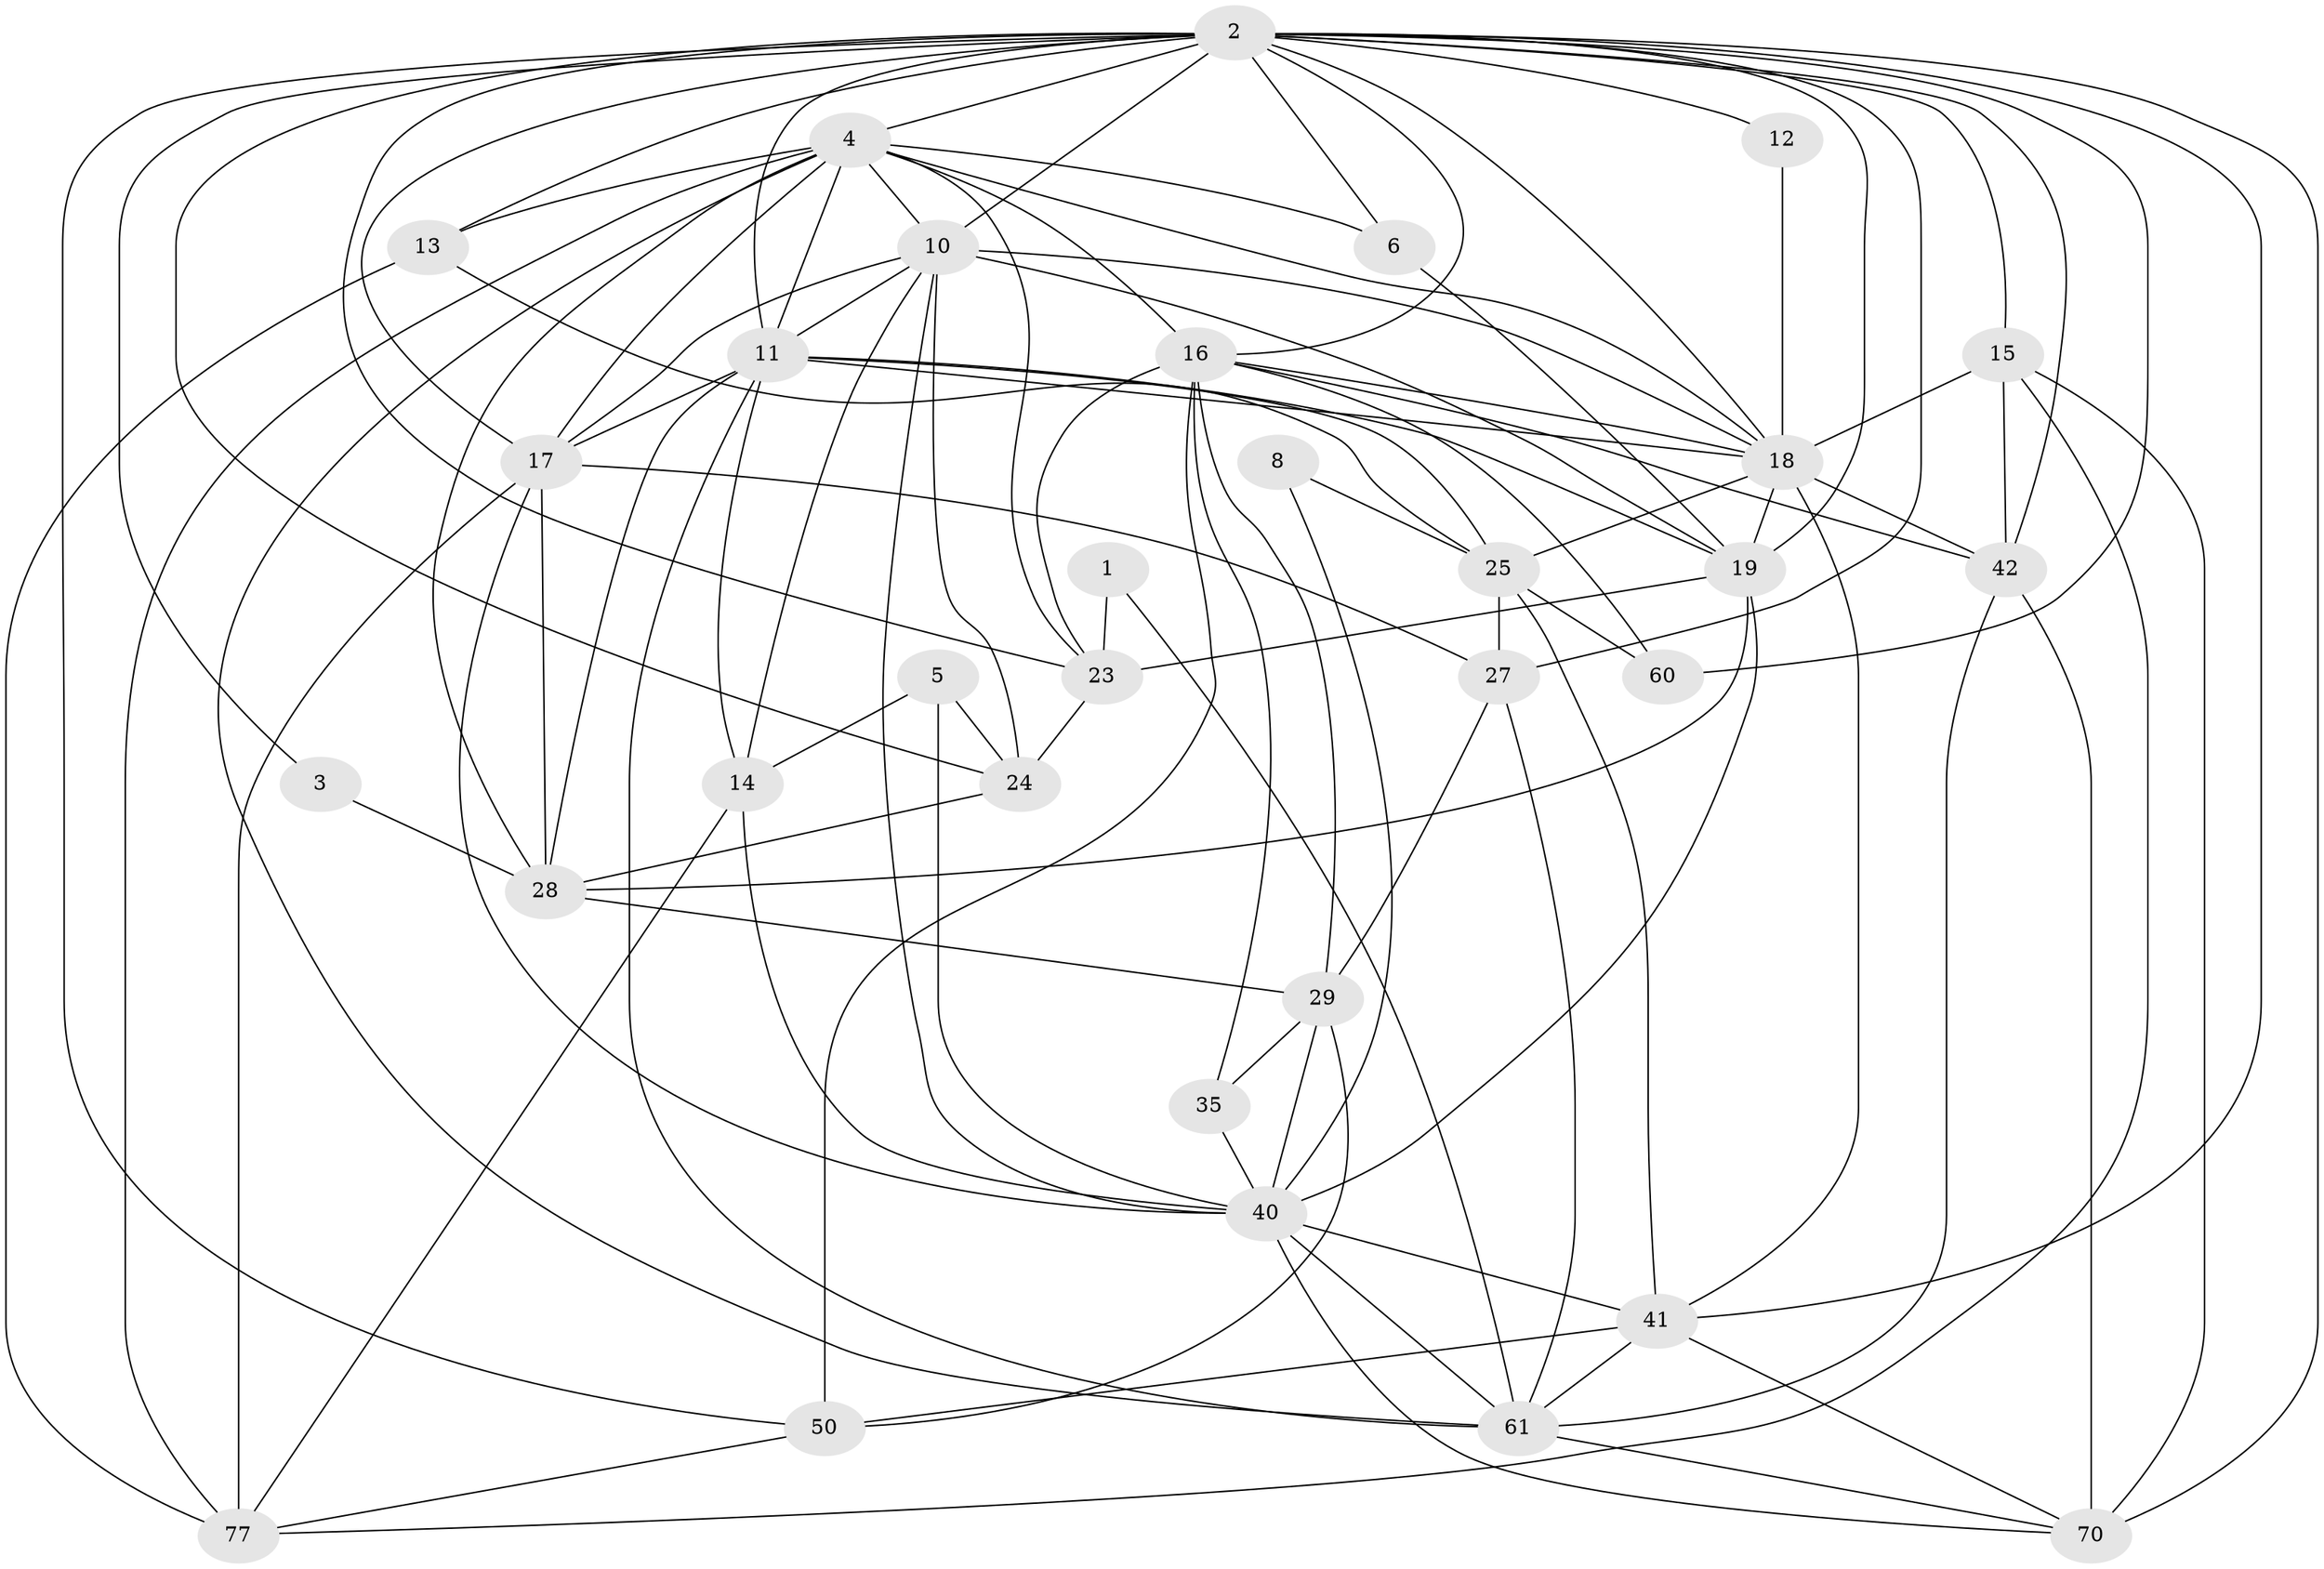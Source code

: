 // original degree distribution, {2: 0.11926605504587157, 7: 0.05504587155963303, 4: 0.3577981651376147, 3: 0.24770642201834864, 6: 0.10091743119266056, 5: 0.11926605504587157}
// Generated by graph-tools (version 1.1) at 2025/18/03/04/25 18:18:42]
// undirected, 32 vertices, 103 edges
graph export_dot {
graph [start="1"]
  node [color=gray90,style=filled];
  1;
  2 [super="+9+37+44+34"];
  3;
  4 [super="+22+7+81+21"];
  5;
  6;
  8;
  10 [super="+32+39"];
  11 [super="+53+20+80"];
  12;
  13 [super="+99"];
  14 [super="+31"];
  15 [super="+67"];
  16 [super="+100+86"];
  17 [super="+43"];
  18 [super="+38+96"];
  19 [super="+46+26+101"];
  23 [super="+97+76"];
  24 [super="+57+91+65"];
  25 [super="+108+56"];
  27 [super="+33+87"];
  28 [super="+64+49+51"];
  29 [super="+30"];
  35 [super="+71"];
  40 [super="+66+106+75"];
  41 [super="+55+52"];
  42 [super="+107+69"];
  50 [super="+84"];
  60 [super="+92"];
  61 [super="+72+68"];
  70 [super="+98+79"];
  77 [super="+85"];
  1 -- 61;
  1 -- 23;
  2 -- 41;
  2 -- 6;
  2 -- 12;
  2 -- 19 [weight=2];
  2 -- 3;
  2 -- 10 [weight=4];
  2 -- 13 [weight=2];
  2 -- 17 [weight=3];
  2 -- 24 [weight=2];
  2 -- 27 [weight=2];
  2 -- 60 [weight=3];
  2 -- 4 [weight=2];
  2 -- 70 [weight=3];
  2 -- 11 [weight=2];
  2 -- 42 [weight=2];
  2 -- 50;
  2 -- 23 [weight=2];
  2 -- 15;
  2 -- 16;
  2 -- 18 [weight=2];
  3 -- 28;
  4 -- 10;
  4 -- 6;
  4 -- 11 [weight=4];
  4 -- 61;
  4 -- 18;
  4 -- 17;
  4 -- 23 [weight=3];
  4 -- 77;
  4 -- 28 [weight=2];
  4 -- 16;
  4 -- 13;
  5 -- 24;
  5 -- 14;
  5 -- 40;
  6 -- 19;
  8 -- 40;
  8 -- 25;
  10 -- 18;
  10 -- 14;
  10 -- 17;
  10 -- 11;
  10 -- 40;
  10 -- 24;
  10 -- 19;
  11 -- 61;
  11 -- 17;
  11 -- 28;
  11 -- 18 [weight=2];
  11 -- 25;
  11 -- 14;
  11 -- 19;
  12 -- 18;
  13 -- 25;
  13 -- 77;
  14 -- 77;
  14 -- 40;
  15 -- 42;
  15 -- 70;
  15 -- 18;
  15 -- 77;
  16 -- 23;
  16 -- 18;
  16 -- 35;
  16 -- 50;
  16 -- 42;
  16 -- 60;
  16 -- 29;
  17 -- 77 [weight=2];
  17 -- 40;
  17 -- 27;
  17 -- 28;
  18 -- 19;
  18 -- 42;
  18 -- 25;
  18 -- 41;
  19 -- 28;
  19 -- 40;
  19 -- 23;
  23 -- 24;
  24 -- 28;
  25 -- 60;
  25 -- 27;
  25 -- 41;
  27 -- 29 [weight=2];
  27 -- 61;
  28 -- 29;
  29 -- 40 [weight=2];
  29 -- 50;
  29 -- 35;
  35 -- 40;
  40 -- 41;
  40 -- 61;
  40 -- 70 [weight=2];
  41 -- 61;
  41 -- 70;
  41 -- 50;
  42 -- 61;
  42 -- 70 [weight=2];
  50 -- 77;
  61 -- 70;
}
